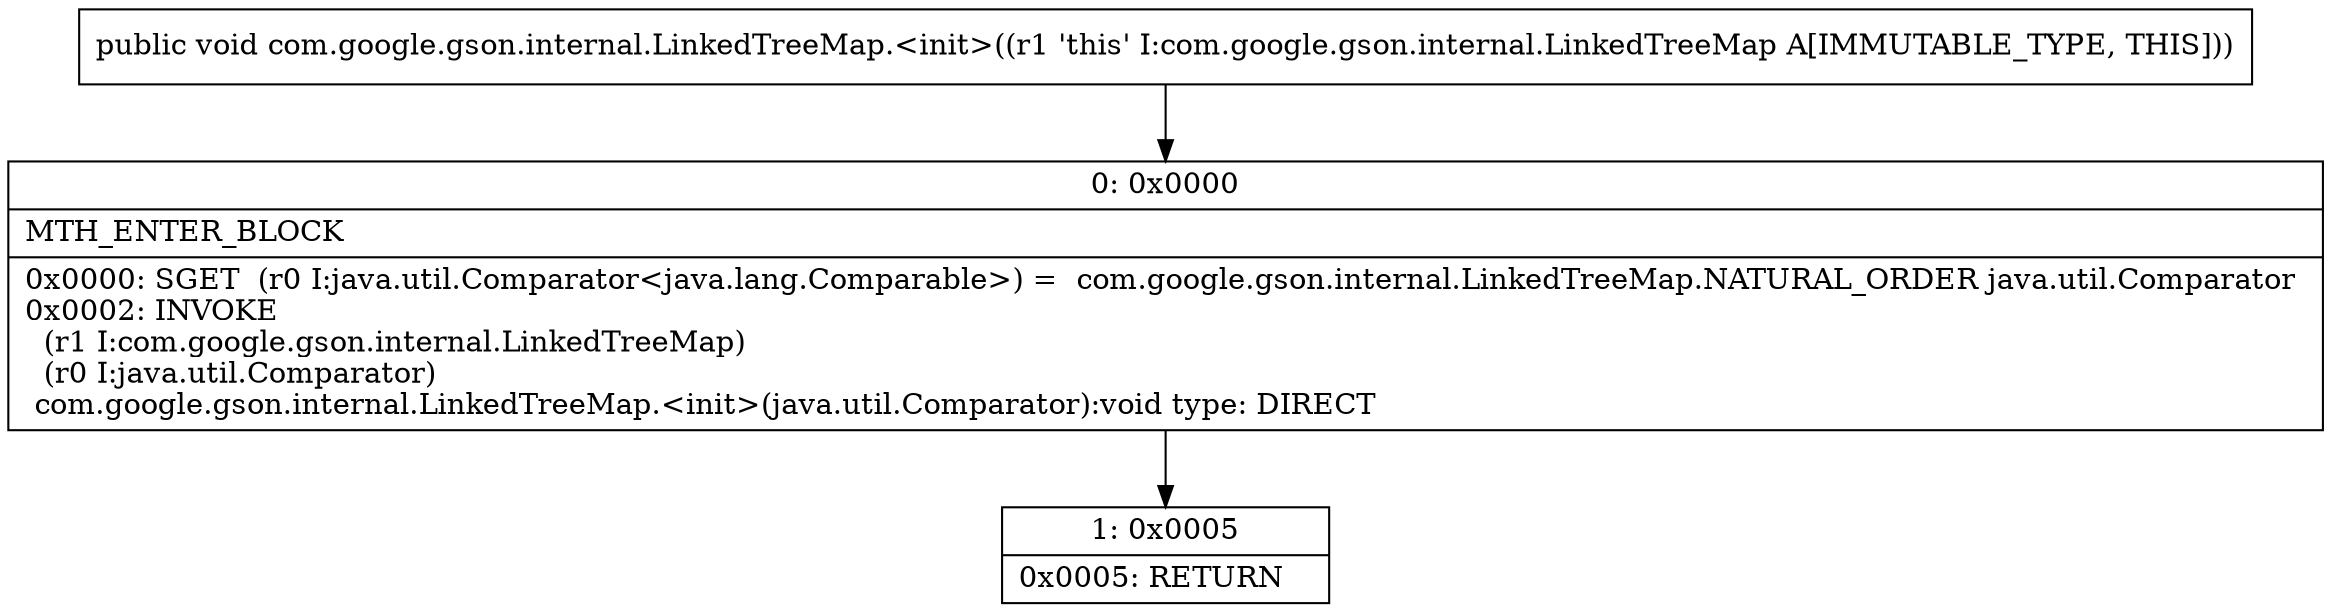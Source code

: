 digraph "CFG forcom.google.gson.internal.LinkedTreeMap.\<init\>()V" {
Node_0 [shape=record,label="{0\:\ 0x0000|MTH_ENTER_BLOCK\l|0x0000: SGET  (r0 I:java.util.Comparator\<java.lang.Comparable\>) =  com.google.gson.internal.LinkedTreeMap.NATURAL_ORDER java.util.Comparator \l0x0002: INVOKE  \l  (r1 I:com.google.gson.internal.LinkedTreeMap)\l  (r0 I:java.util.Comparator)\l com.google.gson.internal.LinkedTreeMap.\<init\>(java.util.Comparator):void type: DIRECT \l}"];
Node_1 [shape=record,label="{1\:\ 0x0005|0x0005: RETURN   \l}"];
MethodNode[shape=record,label="{public void com.google.gson.internal.LinkedTreeMap.\<init\>((r1 'this' I:com.google.gson.internal.LinkedTreeMap A[IMMUTABLE_TYPE, THIS])) }"];
MethodNode -> Node_0;
Node_0 -> Node_1;
}

